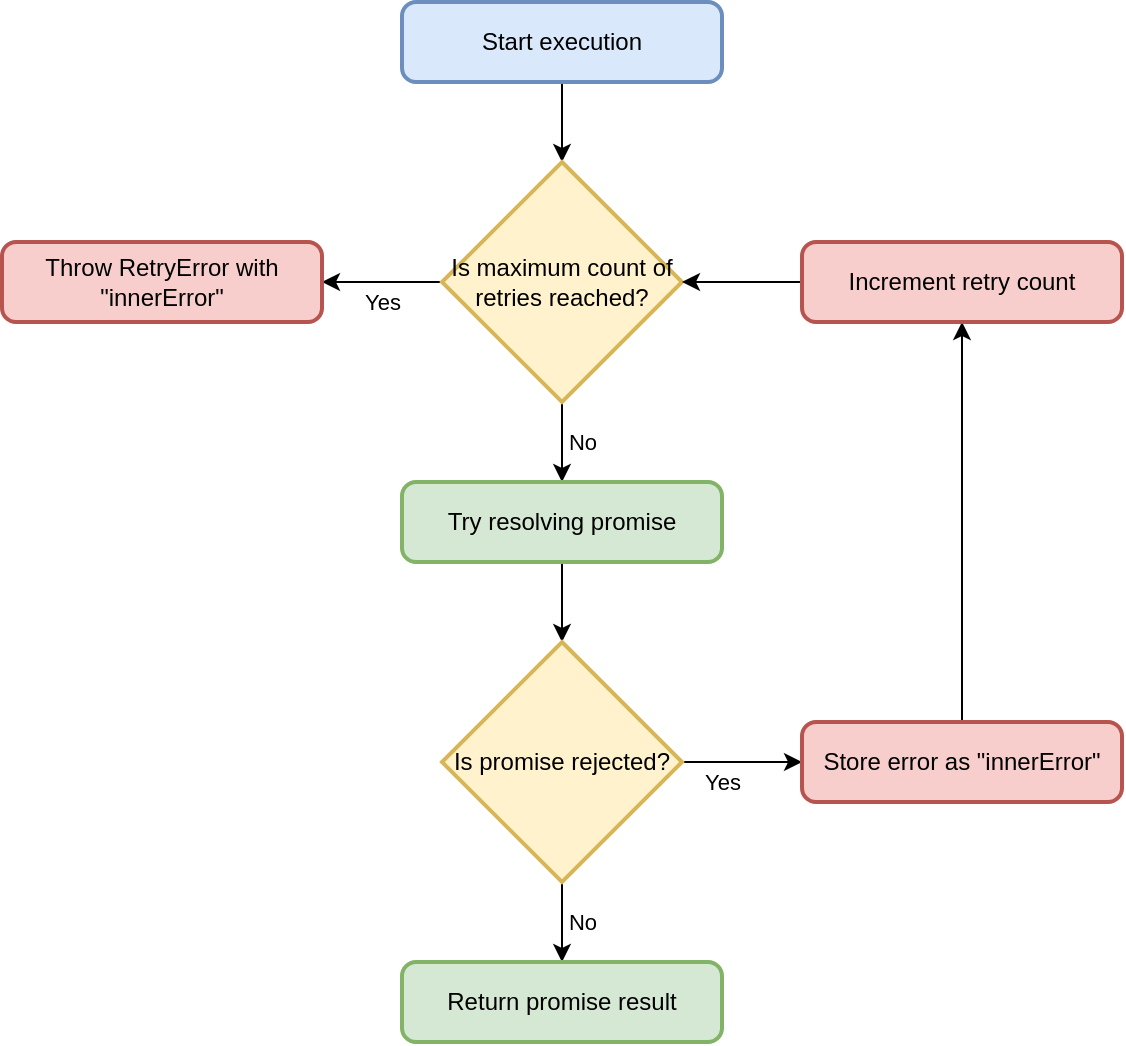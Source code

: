 <mxfile pages="6" version="11.2.5" type="device"><diagram id="q4O7PMCeIwK2-XC1-bKg" name="retry"><mxGraphModel dx="782" dy="495" grid="1" gridSize="10" guides="1" tooltips="1" connect="1" arrows="1" fold="1" page="1" pageScale="1" pageWidth="827" pageHeight="1169" math="0" shadow="0"><root><mxCell id="0"/><mxCell id="1" parent="0"/><mxCell id="xKrGlgBq5T2ujBvnGMAW-10" style="edgeStyle=orthogonalEdgeStyle;rounded=0;orthogonalLoop=1;jettySize=auto;html=1;exitX=0.5;exitY=1;exitDx=0;exitDy=0;entryX=0.5;entryY=0;entryDx=0;entryDy=0;entryPerimeter=0;" parent="1" source="xKrGlgBq5T2ujBvnGMAW-2" target="xKrGlgBq5T2ujBvnGMAW-3" edge="1"><mxGeometry relative="1" as="geometry"/></mxCell><mxCell id="xKrGlgBq5T2ujBvnGMAW-2" value="Start execution" style="rounded=1;whiteSpace=wrap;html=1;absoluteArcSize=1;arcSize=14;strokeWidth=2;fillColor=#dae8fc;strokeColor=#6c8ebf;" parent="1" vertex="1"><mxGeometry x="280" y="40" width="160" height="40" as="geometry"/></mxCell><mxCell id="xKrGlgBq5T2ujBvnGMAW-13" value="No" style="edgeStyle=orthogonalEdgeStyle;rounded=0;orthogonalLoop=1;jettySize=auto;html=1;exitX=0.5;exitY=1;exitDx=0;exitDy=0;exitPerimeter=0;labelBackgroundColor=none;" parent="1" source="xKrGlgBq5T2ujBvnGMAW-3" target="xKrGlgBq5T2ujBvnGMAW-5" edge="1"><mxGeometry y="10" relative="1" as="geometry"><mxPoint as="offset"/></mxGeometry></mxCell><mxCell id="xKrGlgBq5T2ujBvnGMAW-15" value="Yes" style="edgeStyle=orthogonalEdgeStyle;rounded=0;orthogonalLoop=1;jettySize=auto;html=1;exitX=0;exitY=0.5;exitDx=0;exitDy=0;exitPerimeter=0;entryX=1;entryY=0.5;entryDx=0;entryDy=0;labelBackgroundColor=none;jumpStyle=none;" parent="1" source="xKrGlgBq5T2ujBvnGMAW-3" target="xKrGlgBq5T2ujBvnGMAW-4" edge="1"><mxGeometry y="10" relative="1" as="geometry"><mxPoint as="offset"/></mxGeometry></mxCell><mxCell id="xKrGlgBq5T2ujBvnGMAW-3" value="Is maximum count of retries reached?" style="strokeWidth=2;html=1;shape=mxgraph.flowchart.decision;whiteSpace=wrap;fillColor=#fff2cc;strokeColor=#d6b656;" parent="1" vertex="1"><mxGeometry x="300" y="120" width="120" height="120" as="geometry"/></mxCell><mxCell id="xKrGlgBq5T2ujBvnGMAW-4" value="Throw RetryError with &quot;innerError&quot;" style="rounded=1;whiteSpace=wrap;html=1;absoluteArcSize=1;arcSize=14;strokeWidth=2;fillColor=#f8cecc;strokeColor=#b85450;" parent="1" vertex="1"><mxGeometry x="80" y="160" width="160" height="40" as="geometry"/></mxCell><mxCell id="xKrGlgBq5T2ujBvnGMAW-16" style="edgeStyle=orthogonalEdgeStyle;rounded=0;orthogonalLoop=1;jettySize=auto;html=1;exitX=0.5;exitY=1;exitDx=0;exitDy=0;entryX=0.5;entryY=0;entryDx=0;entryDy=0;entryPerimeter=0;" parent="1" source="xKrGlgBq5T2ujBvnGMAW-5" target="xKrGlgBq5T2ujBvnGMAW-6" edge="1"><mxGeometry relative="1" as="geometry"/></mxCell><mxCell id="xKrGlgBq5T2ujBvnGMAW-5" value="Try resolving promise" style="rounded=1;whiteSpace=wrap;html=1;absoluteArcSize=1;arcSize=14;strokeWidth=2;fillColor=#d5e8d4;strokeColor=#82b366;" parent="1" vertex="1"><mxGeometry x="280" y="280" width="160" height="40" as="geometry"/></mxCell><mxCell id="xKrGlgBq5T2ujBvnGMAW-17" value="Yes" style="edgeStyle=orthogonalEdgeStyle;rounded=0;orthogonalLoop=1;jettySize=auto;html=1;exitX=1;exitY=0.5;exitDx=0;exitDy=0;exitPerimeter=0;labelBackgroundColor=none;" parent="1" source="xKrGlgBq5T2ujBvnGMAW-6" target="xKrGlgBq5T2ujBvnGMAW-7" edge="1"><mxGeometry x="-0.333" y="-10" relative="1" as="geometry"><mxPoint as="offset"/></mxGeometry></mxCell><mxCell id="xKrGlgBq5T2ujBvnGMAW-19" value="No" style="edgeStyle=orthogonalEdgeStyle;rounded=0;orthogonalLoop=1;jettySize=auto;html=1;exitX=0.5;exitY=1;exitDx=0;exitDy=0;exitPerimeter=0;entryX=0.5;entryY=0;entryDx=0;entryDy=0;labelBackgroundColor=none;" parent="1" source="xKrGlgBq5T2ujBvnGMAW-6" target="xKrGlgBq5T2ujBvnGMAW-9" edge="1"><mxGeometry y="10" relative="1" as="geometry"><mxPoint as="offset"/></mxGeometry></mxCell><mxCell id="xKrGlgBq5T2ujBvnGMAW-6" value="Is promise rejected?" style="strokeWidth=2;html=1;shape=mxgraph.flowchart.decision;whiteSpace=wrap;fillColor=#fff2cc;strokeColor=#d6b656;" parent="1" vertex="1"><mxGeometry x="300" y="360" width="120" height="120" as="geometry"/></mxCell><mxCell id="xKrGlgBq5T2ujBvnGMAW-18" style="edgeStyle=orthogonalEdgeStyle;rounded=0;orthogonalLoop=1;jettySize=auto;html=1;exitX=0.5;exitY=0;exitDx=0;exitDy=0;entryX=0.5;entryY=1;entryDx=0;entryDy=0;" parent="1" source="xKrGlgBq5T2ujBvnGMAW-7" target="xKrGlgBq5T2ujBvnGMAW-8" edge="1"><mxGeometry relative="1" as="geometry"/></mxCell><mxCell id="xKrGlgBq5T2ujBvnGMAW-7" value="Store error as &quot;innerError&quot;" style="rounded=1;whiteSpace=wrap;html=1;absoluteArcSize=1;arcSize=14;strokeWidth=2;fillColor=#f8cecc;strokeColor=#b85450;" parent="1" vertex="1"><mxGeometry x="480" y="400" width="160" height="40" as="geometry"/></mxCell><mxCell id="xKrGlgBq5T2ujBvnGMAW-14" style="edgeStyle=orthogonalEdgeStyle;rounded=0;orthogonalLoop=1;jettySize=auto;html=1;exitX=0;exitY=0.5;exitDx=0;exitDy=0;entryX=1;entryY=0.5;entryDx=0;entryDy=0;entryPerimeter=0;" parent="1" source="xKrGlgBq5T2ujBvnGMAW-8" target="xKrGlgBq5T2ujBvnGMAW-3" edge="1"><mxGeometry relative="1" as="geometry"/></mxCell><mxCell id="xKrGlgBq5T2ujBvnGMAW-8" value="Increment retry count" style="rounded=1;whiteSpace=wrap;html=1;absoluteArcSize=1;arcSize=14;strokeWidth=2;fillColor=#f8cecc;strokeColor=#b85450;" parent="1" vertex="1"><mxGeometry x="480" y="160" width="160" height="40" as="geometry"/></mxCell><mxCell id="xKrGlgBq5T2ujBvnGMAW-9" value="Return promise result" style="rounded=1;whiteSpace=wrap;html=1;absoluteArcSize=1;arcSize=14;strokeWidth=2;fillColor=#d5e8d4;strokeColor=#82b366;" parent="1" vertex="1"><mxGeometry x="280" y="520" width="160" height="40" as="geometry"/></mxCell></root></mxGraphModel></diagram><diagram id="wcMSnyUFYW31QfKGeepM" name="timeout"><mxGraphModel dx="782" dy="495" grid="1" gridSize="10" guides="1" tooltips="1" connect="1" arrows="1" fold="1" page="1" pageScale="1" pageWidth="827" pageHeight="1169" math="0" shadow="0"><root><mxCell id="ZXaWpVxU5oR0FrbL6ubI-0"/><mxCell id="ZXaWpVxU5oR0FrbL6ubI-1" parent="ZXaWpVxU5oR0FrbL6ubI-0"/><mxCell id="BSaWU2Z-vmn1o6zj2AjQ-0" style="edgeStyle=orthogonalEdgeStyle;rounded=0;jumpStyle=none;orthogonalLoop=1;jettySize=auto;html=1;exitX=0.5;exitY=1;exitDx=0;exitDy=0;entryX=0.5;entryY=0;entryDx=0;entryDy=0;entryPerimeter=0;labelBackgroundColor=none;" parent="ZXaWpVxU5oR0FrbL6ubI-1" source="PLN2S2vmquzle9v5VyXI-0" target="9QbWdn5rzlB1cw46NA4E-0" edge="1"><mxGeometry relative="1" as="geometry"/></mxCell><mxCell id="PLN2S2vmquzle9v5VyXI-0" value="Start execution" style="rounded=1;whiteSpace=wrap;html=1;absoluteArcSize=1;arcSize=14;strokeWidth=2;fillColor=#dae8fc;strokeColor=#6c8ebf;" parent="ZXaWpVxU5oR0FrbL6ubI-1" vertex="1"><mxGeometry x="280" y="40" width="160" height="40" as="geometry"/></mxCell><mxCell id="BSaWU2Z-vmn1o6zj2AjQ-1" value="Yes" style="edgeStyle=orthogonalEdgeStyle;rounded=0;jumpStyle=none;orthogonalLoop=1;jettySize=auto;html=1;exitX=1;exitY=0.5;exitDx=0;exitDy=0;exitPerimeter=0;entryX=0.5;entryY=0;entryDx=0;entryDy=0;labelBackgroundColor=none;" parent="ZXaWpVxU5oR0FrbL6ubI-1" source="9QbWdn5rzlB1cw46NA4E-0" target="58I39O-ljsRe1zD9HlPY-0" edge="1"><mxGeometry x="0.1" y="-80" relative="1" as="geometry"><mxPoint as="offset"/></mxGeometry></mxCell><mxCell id="BSaWU2Z-vmn1o6zj2AjQ-2" value="No" style="edgeStyle=orthogonalEdgeStyle;rounded=0;jumpStyle=none;orthogonalLoop=1;jettySize=auto;html=1;exitX=0;exitY=0.5;exitDx=0;exitDy=0;exitPerimeter=0;entryX=0.5;entryY=0;entryDx=0;entryDy=0;labelBackgroundColor=none;" parent="ZXaWpVxU5oR0FrbL6ubI-1" source="9QbWdn5rzlB1cw46NA4E-0" target="w3Amc5AcXH59SlC2kMta-0" edge="1"><mxGeometry x="0.1" y="80" relative="1" as="geometry"><mxPoint as="offset"/></mxGeometry></mxCell><mxCell id="9QbWdn5rzlB1cw46NA4E-0" value="Does promise resolve within timespan?" style="strokeWidth=2;html=1;shape=mxgraph.flowchart.decision;whiteSpace=wrap;fillColor=#fff2cc;strokeColor=#d6b656;" parent="ZXaWpVxU5oR0FrbL6ubI-1" vertex="1"><mxGeometry x="300" y="120" width="120" height="120" as="geometry"/></mxCell><mxCell id="w3Amc5AcXH59SlC2kMta-0" value="Throw TimeoutError" style="rounded=1;whiteSpace=wrap;html=1;absoluteArcSize=1;arcSize=14;strokeWidth=2;fillColor=#f8cecc;strokeColor=#b85450;" parent="ZXaWpVxU5oR0FrbL6ubI-1" vertex="1"><mxGeometry x="120" y="280" width="160" height="40" as="geometry"/></mxCell><mxCell id="58I39O-ljsRe1zD9HlPY-0" value="Return promise result" style="rounded=1;whiteSpace=wrap;html=1;absoluteArcSize=1;arcSize=14;strokeWidth=2;fillColor=#d5e8d4;strokeColor=#82b366;" parent="ZXaWpVxU5oR0FrbL6ubI-1" vertex="1"><mxGeometry x="440" y="280" width="160" height="40" as="geometry"/></mxCell></root></mxGraphModel></diagram><diagram id="riCnGduusSOj21uT_eVa" name="tokencache"><mxGraphModel dx="782" dy="495" grid="1" gridSize="10" guides="1" tooltips="1" connect="1" arrows="1" fold="1" page="1" pageScale="1" pageWidth="827" pageHeight="1169" math="0" shadow="0"><root><mxCell id="05E5VBgQ1pkgQ6Z6kQO3-0"/><mxCell id="05E5VBgQ1pkgQ6Z6kQO3-1" parent="05E5VBgQ1pkgQ6Z6kQO3-0"/><mxCell id="zk2HyuBDne8o4lxQwbCS-1" style="edgeStyle=orthogonalEdgeStyle;rounded=0;jumpStyle=none;orthogonalLoop=1;jettySize=auto;html=1;exitX=0.5;exitY=1;exitDx=0;exitDy=0;entryX=0.5;entryY=0;entryDx=0;entryDy=0;entryPerimeter=0;labelBackgroundColor=none;" parent="05E5VBgQ1pkgQ6Z6kQO3-1" source="wzYUpo4SQE1-fMR77H0X-0" target="zk2HyuBDne8o4lxQwbCS-0" edge="1"><mxGeometry relative="1" as="geometry"/></mxCell><mxCell id="wzYUpo4SQE1-fMR77H0X-0" value="Request token" style="rounded=1;whiteSpace=wrap;html=1;absoluteArcSize=1;arcSize=14;strokeWidth=2;fillColor=#dae8fc;strokeColor=#6c8ebf;" parent="05E5VBgQ1pkgQ6Z6kQO3-1" vertex="1"><mxGeometry x="280" y="40" width="160" height="40" as="geometry"/></mxCell><mxCell id="61V3CfNz0cZ_IEz1K4tR-1" value="Yes" style="edgeStyle=orthogonalEdgeStyle;rounded=0;jumpStyle=none;orthogonalLoop=1;jettySize=auto;html=1;exitX=1;exitY=0.5;exitDx=0;exitDy=0;exitPerimeter=0;entryX=0.5;entryY=0;entryDx=0;entryDy=0;labelBackgroundColor=none;" parent="05E5VBgQ1pkgQ6Z6kQO3-1" source="zk2HyuBDne8o4lxQwbCS-0" target="61V3CfNz0cZ_IEz1K4tR-0" edge="1"><mxGeometry x="-0.857" y="-10" relative="1" as="geometry"><mxPoint as="offset"/></mxGeometry></mxCell><mxCell id="bfat0yioI5T3QgXTb6Nj-1" value="No" style="edgeStyle=orthogonalEdgeStyle;rounded=0;jumpStyle=none;orthogonalLoop=1;jettySize=auto;html=1;exitX=0;exitY=0.5;exitDx=0;exitDy=0;exitPerimeter=0;entryX=0.5;entryY=0;entryDx=0;entryDy=0;labelBackgroundColor=none;" parent="05E5VBgQ1pkgQ6Z6kQO3-1" source="zk2HyuBDne8o4lxQwbCS-0" target="bfat0yioI5T3QgXTb6Nj-0" edge="1"><mxGeometry x="0.1" y="80" relative="1" as="geometry"><mxPoint as="offset"/></mxGeometry></mxCell><mxCell id="zk2HyuBDne8o4lxQwbCS-0" value="Does token exist and is not expired?" style="strokeWidth=2;html=1;shape=mxgraph.flowchart.decision;whiteSpace=wrap;fillColor=#fff2cc;strokeColor=#d6b656;" parent="05E5VBgQ1pkgQ6Z6kQO3-1" vertex="1"><mxGeometry x="300" y="120" width="120" height="120" as="geometry"/></mxCell><mxCell id="61V3CfNz0cZ_IEz1K4tR-0" value="Return token" style="rounded=1;whiteSpace=wrap;html=1;absoluteArcSize=1;arcSize=14;strokeWidth=2;fillColor=#d5e8d4;strokeColor=#82b366;" parent="05E5VBgQ1pkgQ6Z6kQO3-1" vertex="1"><mxGeometry x="440" y="360" width="160" height="40" as="geometry"/></mxCell><mxCell id="bfat0yioI5T3QgXTb6Nj-3" style="edgeStyle=orthogonalEdgeStyle;rounded=0;jumpStyle=none;orthogonalLoop=1;jettySize=auto;html=1;exitX=0.5;exitY=1;exitDx=0;exitDy=0;entryX=0.5;entryY=0;entryDx=0;entryDy=0;labelBackgroundColor=none;" parent="05E5VBgQ1pkgQ6Z6kQO3-1" source="bfat0yioI5T3QgXTb6Nj-0" target="bfat0yioI5T3QgXTb6Nj-2" edge="1"><mxGeometry relative="1" as="geometry"/></mxCell><mxCell id="bfat0yioI5T3QgXTb6Nj-0" value="Request token from ITokenProvider" style="rounded=1;whiteSpace=wrap;html=1;absoluteArcSize=1;arcSize=14;strokeWidth=2;fillColor=#ffe6cc;strokeColor=#d79b00;" parent="05E5VBgQ1pkgQ6Z6kQO3-1" vertex="1"><mxGeometry x="120" y="280" width="160" height="40" as="geometry"/></mxCell><mxCell id="bfat0yioI5T3QgXTb6Nj-4" style="edgeStyle=orthogonalEdgeStyle;rounded=0;jumpStyle=none;orthogonalLoop=1;jettySize=auto;html=1;exitX=1;exitY=0.5;exitDx=0;exitDy=0;entryX=0;entryY=0.5;entryDx=0;entryDy=0;labelBackgroundColor=none;" parent="05E5VBgQ1pkgQ6Z6kQO3-1" source="bfat0yioI5T3QgXTb6Nj-2" target="61V3CfNz0cZ_IEz1K4tR-0" edge="1"><mxGeometry relative="1" as="geometry"/></mxCell><mxCell id="bfat0yioI5T3QgXTb6Nj-2" value="Save token" style="rounded=1;whiteSpace=wrap;html=1;absoluteArcSize=1;arcSize=14;strokeWidth=2;fillColor=#ffe6cc;strokeColor=#d79b00;" parent="05E5VBgQ1pkgQ6Z6kQO3-1" vertex="1"><mxGeometry x="120" y="360" width="160" height="40" as="geometry"/></mxCell></root></mxGraphModel></diagram><diagram id="SGrMOILTBoR22rOp2F8V" name="memorycache"><mxGraphModel dx="782" dy="495" grid="1" gridSize="10" guides="1" tooltips="1" connect="1" arrows="1" fold="1" page="1" pageScale="1" pageWidth="827" pageHeight="1169" math="0" shadow="0"><root><mxCell id="CxHASYnUepZLhIRD39YX-0"/><mxCell id="CxHASYnUepZLhIRD39YX-1" parent="CxHASYnUepZLhIRD39YX-0"/><mxCell id="3snTTEss2Yc6Ipld11Qv-12" style="edgeStyle=orthogonalEdgeStyle;rounded=0;orthogonalLoop=1;jettySize=auto;html=1;exitX=0.5;exitY=1;exitDx=0;exitDy=0;entryX=0.5;entryY=0;entryDx=0;entryDy=0;" parent="CxHASYnUepZLhIRD39YX-1" source="E3Zz_JwhEYkd5jxgreeJ-0" target="3snTTEss2Yc6Ipld11Qv-7" edge="1"><mxGeometry relative="1" as="geometry"/></mxCell><mxCell id="E3Zz_JwhEYkd5jxgreeJ-0" value="Start execution" style="rounded=1;whiteSpace=wrap;html=1;absoluteArcSize=1;arcSize=14;strokeWidth=2;fillColor=#dae8fc;strokeColor=#6c8ebf;" parent="CxHASYnUepZLhIRD39YX-1" vertex="1"><mxGeometry x="280" y="40" width="160" height="40" as="geometry"/></mxCell><mxCell id="3snTTEss2Yc6Ipld11Qv-21" style="edgeStyle=orthogonalEdgeStyle;rounded=0;orthogonalLoop=1;jettySize=auto;html=1;exitX=0;exitY=0.5;exitDx=0;exitDy=0;exitPerimeter=0;entryX=0.5;entryY=0;entryDx=0;entryDy=0;" parent="CxHASYnUepZLhIRD39YX-1" source="i1-WtpAWq0rteYg1B-IS-0" target="l9WT3rnVqvXfT12kXUz3-0" edge="1"><mxGeometry relative="1" as="geometry"/></mxCell><mxCell id="3snTTEss2Yc6Ipld11Qv-39" value="No" style="text;html=1;resizable=0;points=[];align=center;verticalAlign=middle;labelBackgroundColor=none;" parent="3snTTEss2Yc6Ipld11Qv-21" vertex="1" connectable="0"><mxGeometry x="-0.754" y="3" relative="1" as="geometry"><mxPoint x="17" y="7" as="offset"/></mxGeometry></mxCell><mxCell id="3snTTEss2Yc6Ipld11Qv-22" style="edgeStyle=orthogonalEdgeStyle;rounded=0;orthogonalLoop=1;jettySize=auto;html=1;exitX=1;exitY=0.5;exitDx=0;exitDy=0;exitPerimeter=0;entryX=0.5;entryY=0;entryDx=0;entryDy=0;entryPerimeter=0;" parent="CxHASYnUepZLhIRD39YX-1" source="i1-WtpAWq0rteYg1B-IS-0" target="l9WT3rnVqvXfT12kXUz3-1" edge="1"><mxGeometry relative="1" as="geometry"/></mxCell><mxCell id="3snTTEss2Yc6Ipld11Qv-38" value="Yes" style="text;html=1;resizable=0;points=[];align=center;verticalAlign=middle;labelBackgroundColor=none;" parent="3snTTEss2Yc6Ipld11Qv-22" vertex="1" connectable="0"><mxGeometry x="-0.72" y="-2" relative="1" as="geometry"><mxPoint x="-18" y="8" as="offset"/></mxGeometry></mxCell><mxCell id="i1-WtpAWq0rteYg1B-IS-0" value="Is key provided?" style="strokeWidth=2;html=1;shape=mxgraph.flowchart.decision;whiteSpace=wrap;fillColor=#fff2cc;strokeColor=#d6b656;" parent="CxHASYnUepZLhIRD39YX-1" vertex="1"><mxGeometry x="480" y="480" width="120" height="120" as="geometry"/></mxCell><mxCell id="l9WT3rnVqvXfT12kXUz3-0" value="Throw CacheError" style="rounded=1;whiteSpace=wrap;html=1;absoluteArcSize=1;arcSize=14;strokeWidth=2;fillColor=#f8cecc;strokeColor=#b85450;" parent="CxHASYnUepZLhIRD39YX-1" vertex="1"><mxGeometry x="280" y="640" width="160" height="40" as="geometry"/></mxCell><mxCell id="3snTTEss2Yc6Ipld11Qv-23" style="edgeStyle=orthogonalEdgeStyle;rounded=0;orthogonalLoop=1;jettySize=auto;html=1;exitX=0;exitY=0.5;exitDx=0;exitDy=0;exitPerimeter=0;entryX=0.5;entryY=0;entryDx=0;entryDy=0;" parent="CxHASYnUepZLhIRD39YX-1" source="l9WT3rnVqvXfT12kXUz3-1" target="j1e-2xStgPD6TPfcdr9F-0" edge="1"><mxGeometry relative="1" as="geometry"/></mxCell><mxCell id="3snTTEss2Yc6Ipld11Qv-36" value="Yes" style="text;html=1;resizable=0;points=[];align=center;verticalAlign=middle;labelBackgroundColor=none;" parent="3snTTEss2Yc6Ipld11Qv-23" vertex="1" connectable="0"><mxGeometry x="-0.718" y="-2" relative="1" as="geometry"><mxPoint x="11" y="12" as="offset"/></mxGeometry></mxCell><mxCell id="3snTTEss2Yc6Ipld11Qv-24" style="edgeStyle=orthogonalEdgeStyle;rounded=0;orthogonalLoop=1;jettySize=auto;html=1;exitX=1;exitY=0.5;exitDx=0;exitDy=0;exitPerimeter=0;entryX=0.5;entryY=0;entryDx=0;entryDy=0;" parent="CxHASYnUepZLhIRD39YX-1" source="l9WT3rnVqvXfT12kXUz3-1" target="3snTTEss2Yc6Ipld11Qv-0" edge="1"><mxGeometry relative="1" as="geometry"/></mxCell><mxCell id="3snTTEss2Yc6Ipld11Qv-37" value="No" style="text;html=1;resizable=0;points=[];align=center;verticalAlign=middle;labelBackgroundColor=none;" parent="3snTTEss2Yc6Ipld11Qv-24" vertex="1" connectable="0"><mxGeometry x="-0.718" y="1" relative="1" as="geometry"><mxPoint x="-21" y="11" as="offset"/></mxGeometry></mxCell><mxCell id="l9WT3rnVqvXfT12kXUz3-1" value="Is already in cache and has not expired?" style="strokeWidth=2;html=1;shape=mxgraph.flowchart.decision;whiteSpace=wrap;fillColor=#fff2cc;strokeColor=#d6b656;" parent="CxHASYnUepZLhIRD39YX-1" vertex="1"><mxGeometry x="640" y="640" width="120" height="120" as="geometry"/></mxCell><mxCell id="j1e-2xStgPD6TPfcdr9F-0" value="Return value from cache" style="rounded=1;whiteSpace=wrap;html=1;absoluteArcSize=1;arcSize=14;strokeWidth=2;fillColor=#d5e8d4;strokeColor=#82b366;" parent="CxHASYnUepZLhIRD39YX-1" vertex="1"><mxGeometry x="440" y="800" width="160" height="40" as="geometry"/></mxCell><mxCell id="3snTTEss2Yc6Ipld11Qv-25" style="edgeStyle=orthogonalEdgeStyle;rounded=0;orthogonalLoop=1;jettySize=auto;html=1;exitX=0.5;exitY=1;exitDx=0;exitDy=0;" parent="CxHASYnUepZLhIRD39YX-1" source="3snTTEss2Yc6Ipld11Qv-0" target="3snTTEss2Yc6Ipld11Qv-1" edge="1"><mxGeometry relative="1" as="geometry"/></mxCell><mxCell id="3snTTEss2Yc6Ipld11Qv-0" value="Execute func" style="rounded=1;whiteSpace=wrap;html=1;absoluteArcSize=1;arcSize=14;strokeWidth=2;fillColor=#dae8fc;strokeColor=#6c8ebf;" parent="CxHASYnUepZLhIRD39YX-1" vertex="1"><mxGeometry x="800" y="800" width="160" height="40" as="geometry"/></mxCell><mxCell id="3snTTEss2Yc6Ipld11Qv-26" style="edgeStyle=orthogonalEdgeStyle;rounded=0;orthogonalLoop=1;jettySize=auto;html=1;exitX=0;exitY=0.5;exitDx=0;exitDy=0;exitPerimeter=0;entryX=0.5;entryY=0;entryDx=0;entryDy=0;" parent="CxHASYnUepZLhIRD39YX-1" source="3snTTEss2Yc6Ipld11Qv-1" target="3snTTEss2Yc6Ipld11Qv-3" edge="1"><mxGeometry relative="1" as="geometry"/></mxCell><mxCell id="3snTTEss2Yc6Ipld11Qv-34" value="Yes" style="text;html=1;resizable=0;points=[];align=center;verticalAlign=middle;labelBackgroundColor=none;" parent="3snTTEss2Yc6Ipld11Qv-26" vertex="1" connectable="0"><mxGeometry x="-0.808" y="2" relative="1" as="geometry"><mxPoint x="3" y="8" as="offset"/></mxGeometry></mxCell><mxCell id="3snTTEss2Yc6Ipld11Qv-27" style="edgeStyle=orthogonalEdgeStyle;rounded=0;orthogonalLoop=1;jettySize=auto;html=1;exitX=1;exitY=0.5;exitDx=0;exitDy=0;exitPerimeter=0;entryX=0.5;entryY=0;entryDx=0;entryDy=0;" parent="CxHASYnUepZLhIRD39YX-1" source="3snTTEss2Yc6Ipld11Qv-1" target="3snTTEss2Yc6Ipld11Qv-2" edge="1"><mxGeometry relative="1" as="geometry"/></mxCell><mxCell id="3snTTEss2Yc6Ipld11Qv-35" value="No" style="text;html=1;resizable=0;points=[];align=center;verticalAlign=middle;labelBackgroundColor=none;" parent="3snTTEss2Yc6Ipld11Qv-27" vertex="1" connectable="0"><mxGeometry x="-0.65" y="-2" relative="1" as="geometry"><mxPoint x="-22" y="8" as="offset"/></mxGeometry></mxCell><mxCell id="3snTTEss2Yc6Ipld11Qv-1" value="Has promise resolved?" style="strokeWidth=2;html=1;shape=mxgraph.flowchart.decision;whiteSpace=wrap;fillColor=#fff2cc;strokeColor=#d6b656;" parent="CxHASYnUepZLhIRD39YX-1" vertex="1"><mxGeometry x="820" y="880" width="120" height="120" as="geometry"/></mxCell><mxCell id="3snTTEss2Yc6Ipld11Qv-2" value="Throw CacheError" style="rounded=1;whiteSpace=wrap;html=1;absoluteArcSize=1;arcSize=14;strokeWidth=2;fillColor=#f8cecc;strokeColor=#b85450;" parent="CxHASYnUepZLhIRD39YX-1" vertex="1"><mxGeometry x="1000" y="1040" width="160" height="40" as="geometry"/></mxCell><mxCell id="3snTTEss2Yc6Ipld11Qv-28" style="edgeStyle=orthogonalEdgeStyle;rounded=0;orthogonalLoop=1;jettySize=auto;html=1;exitX=0.5;exitY=1;exitDx=0;exitDy=0;entryX=0.5;entryY=0;entryDx=0;entryDy=0;entryPerimeter=0;" parent="CxHASYnUepZLhIRD39YX-1" source="3snTTEss2Yc6Ipld11Qv-3" target="3snTTEss2Yc6Ipld11Qv-4" edge="1"><mxGeometry relative="1" as="geometry"/></mxCell><mxCell id="3snTTEss2Yc6Ipld11Qv-3" value="Add result to cache, set expiration date" style="rounded=1;whiteSpace=wrap;html=1;absoluteArcSize=1;arcSize=14;strokeWidth=2;fillColor=#dae8fc;strokeColor=#6c8ebf;" parent="CxHASYnUepZLhIRD39YX-1" vertex="1"><mxGeometry x="600" y="1040" width="160" height="40" as="geometry"/></mxCell><mxCell id="3snTTEss2Yc6Ipld11Qv-29" style="edgeStyle=orthogonalEdgeStyle;rounded=0;orthogonalLoop=1;jettySize=auto;html=1;exitX=0;exitY=0.5;exitDx=0;exitDy=0;exitPerimeter=0;entryX=0.5;entryY=0;entryDx=0;entryDy=0;" parent="CxHASYnUepZLhIRD39YX-1" source="3snTTEss2Yc6Ipld11Qv-4" target="3snTTEss2Yc6Ipld11Qv-5" edge="1"><mxGeometry relative="1" as="geometry"/></mxCell><mxCell id="3snTTEss2Yc6Ipld11Qv-32" value="Yes" style="text;html=1;resizable=0;points=[];align=center;verticalAlign=middle;labelBackgroundColor=none;" parent="3snTTEss2Yc6Ipld11Qv-29" vertex="1" connectable="0"><mxGeometry x="-0.6" y="2" relative="1" as="geometry"><mxPoint x="18" y="8" as="offset"/></mxGeometry></mxCell><mxCell id="3snTTEss2Yc6Ipld11Qv-30" style="edgeStyle=orthogonalEdgeStyle;rounded=0;orthogonalLoop=1;jettySize=auto;html=1;exitX=1;exitY=0.5;exitDx=0;exitDy=0;exitPerimeter=0;entryX=0.5;entryY=0;entryDx=0;entryDy=0;" parent="CxHASYnUepZLhIRD39YX-1" source="3snTTEss2Yc6Ipld11Qv-4" target="3snTTEss2Yc6Ipld11Qv-6" edge="1"><mxGeometry relative="1" as="geometry"/></mxCell><mxCell id="3snTTEss2Yc6Ipld11Qv-33" value="No" style="text;html=1;resizable=0;points=[];align=center;verticalAlign=middle;labelBackgroundColor=none;" parent="3snTTEss2Yc6Ipld11Qv-30" vertex="1" connectable="0"><mxGeometry x="-0.667" relative="1" as="geometry"><mxPoint x="-30" y="10" as="offset"/></mxGeometry></mxCell><mxCell id="3snTTEss2Yc6Ipld11Qv-4" value="Has Cache reached queue limit?" style="strokeWidth=2;html=1;shape=mxgraph.flowchart.decision;whiteSpace=wrap;fillColor=#fff2cc;strokeColor=#d6b656;" parent="CxHASYnUepZLhIRD39YX-1" vertex="1"><mxGeometry x="620" y="1120" width="120" height="120" as="geometry"/></mxCell><mxCell id="3snTTEss2Yc6Ipld11Qv-31" style="edgeStyle=orthogonalEdgeStyle;rounded=0;orthogonalLoop=1;jettySize=auto;html=1;exitX=1;exitY=0.5;exitDx=0;exitDy=0;entryX=0;entryY=0.5;entryDx=0;entryDy=0;" parent="CxHASYnUepZLhIRD39YX-1" source="3snTTEss2Yc6Ipld11Qv-5" target="3snTTEss2Yc6Ipld11Qv-6" edge="1"><mxGeometry relative="1" as="geometry"/></mxCell><mxCell id="3snTTEss2Yc6Ipld11Qv-5" value="Remove latest value from cache" style="rounded=1;whiteSpace=wrap;html=1;absoluteArcSize=1;arcSize=14;strokeWidth=2;fillColor=#f8cecc;strokeColor=#b85450;" parent="CxHASYnUepZLhIRD39YX-1" vertex="1"><mxGeometry x="400" y="1280" width="160" height="40" as="geometry"/></mxCell><mxCell id="3snTTEss2Yc6Ipld11Qv-6" value="Return result" style="rounded=1;whiteSpace=wrap;html=1;absoluteArcSize=1;arcSize=14;strokeWidth=2;fillColor=#d5e8d4;strokeColor=#82b366;" parent="CxHASYnUepZLhIRD39YX-1" vertex="1"><mxGeometry x="800" y="1280" width="160" height="40" as="geometry"/></mxCell><mxCell id="3snTTEss2Yc6Ipld11Qv-13" style="edgeStyle=orthogonalEdgeStyle;rounded=0;orthogonalLoop=1;jettySize=auto;html=1;exitX=0.5;exitY=1;exitDx=0;exitDy=0;entryX=0.5;entryY=0;entryDx=0;entryDy=0;entryPerimeter=0;" parent="CxHASYnUepZLhIRD39YX-1" source="3snTTEss2Yc6Ipld11Qv-7" target="3snTTEss2Yc6Ipld11Qv-8" edge="1"><mxGeometry relative="1" as="geometry"/></mxCell><mxCell id="3snTTEss2Yc6Ipld11Qv-7" value="Increment garbage counter" style="rounded=1;whiteSpace=wrap;html=1;absoluteArcSize=1;arcSize=14;strokeWidth=2;fillColor=#dae8fc;strokeColor=#6c8ebf;" parent="CxHASYnUepZLhIRD39YX-1" vertex="1"><mxGeometry x="280" y="120" width="160" height="40" as="geometry"/></mxCell><mxCell id="3snTTEss2Yc6Ipld11Qv-14" style="edgeStyle=orthogonalEdgeStyle;rounded=0;orthogonalLoop=1;jettySize=auto;html=1;exitX=0;exitY=0.5;exitDx=0;exitDy=0;exitPerimeter=0;entryX=0.5;entryY=0;entryDx=0;entryDy=0;" parent="CxHASYnUepZLhIRD39YX-1" source="3snTTEss2Yc6Ipld11Qv-8" target="3snTTEss2Yc6Ipld11Qv-10" edge="1"><mxGeometry relative="1" as="geometry"/></mxCell><mxCell id="3snTTEss2Yc6Ipld11Qv-41" value="Yes" style="text;html=1;resizable=0;points=[];align=center;verticalAlign=middle;labelBackgroundColor=none;" parent="3snTTEss2Yc6Ipld11Qv-14" vertex="1" connectable="0"><mxGeometry x="-0.783" y="3" relative="1" as="geometry"><mxPoint x="6" y="7" as="offset"/></mxGeometry></mxCell><mxCell id="3snTTEss2Yc6Ipld11Qv-20" style="edgeStyle=orthogonalEdgeStyle;rounded=0;orthogonalLoop=1;jettySize=auto;html=1;exitX=1;exitY=0.5;exitDx=0;exitDy=0;exitPerimeter=0;entryX=0.5;entryY=0;entryDx=0;entryDy=0;entryPerimeter=0;" parent="CxHASYnUepZLhIRD39YX-1" source="3snTTEss2Yc6Ipld11Qv-8" target="i1-WtpAWq0rteYg1B-IS-0" edge="1"><mxGeometry relative="1" as="geometry"/></mxCell><mxCell id="3snTTEss2Yc6Ipld11Qv-40" value="No" style="text;html=1;resizable=0;points=[];align=center;verticalAlign=middle;labelBackgroundColor=none;" parent="3snTTEss2Yc6Ipld11Qv-20" vertex="1" connectable="0"><mxGeometry x="-0.729" y="-3" relative="1" as="geometry"><mxPoint x="-36" y="7" as="offset"/></mxGeometry></mxCell><mxCell id="3snTTEss2Yc6Ipld11Qv-8" value="Is garbage counter above threshold?" style="strokeWidth=2;html=1;shape=mxgraph.flowchart.decision;whiteSpace=wrap;fillColor=#fff2cc;strokeColor=#d6b656;" parent="CxHASYnUepZLhIRD39YX-1" vertex="1"><mxGeometry x="300" y="200" width="120" height="120" as="geometry"/></mxCell><mxCell id="3snTTEss2Yc6Ipld11Qv-15" style="edgeStyle=orthogonalEdgeStyle;rounded=0;orthogonalLoop=1;jettySize=auto;html=1;exitX=0.5;exitY=1;exitDx=0;exitDy=0;entryX=0.5;entryY=0;entryDx=0;entryDy=0;" parent="CxHASYnUepZLhIRD39YX-1" source="3snTTEss2Yc6Ipld11Qv-10" target="3snTTEss2Yc6Ipld11Qv-11" edge="1"><mxGeometry relative="1" as="geometry"/></mxCell><mxCell id="3snTTEss2Yc6Ipld11Qv-10" value="Remove expired values from cache" style="rounded=1;whiteSpace=wrap;html=1;absoluteArcSize=1;arcSize=14;strokeWidth=2;fillColor=#f8cecc;strokeColor=#b85450;" parent="CxHASYnUepZLhIRD39YX-1" vertex="1"><mxGeometry x="79.833" y="360.167" width="160" height="40" as="geometry"/></mxCell><mxCell id="3snTTEss2Yc6Ipld11Qv-19" style="edgeStyle=orthogonalEdgeStyle;rounded=0;orthogonalLoop=1;jettySize=auto;html=1;exitX=1;exitY=0.5;exitDx=0;exitDy=0;entryX=0.5;entryY=0;entryDx=0;entryDy=0;entryPerimeter=0;" parent="CxHASYnUepZLhIRD39YX-1" source="3snTTEss2Yc6Ipld11Qv-11" target="i1-WtpAWq0rteYg1B-IS-0" edge="1"><mxGeometry relative="1" as="geometry"/></mxCell><mxCell id="3snTTEss2Yc6Ipld11Qv-11" value="Reset garbage counter" style="rounded=1;whiteSpace=wrap;html=1;absoluteArcSize=1;arcSize=14;strokeWidth=2;fillColor=#dae8fc;strokeColor=#6c8ebf;" parent="CxHASYnUepZLhIRD39YX-1" vertex="1"><mxGeometry x="80" y="440" width="160" height="40" as="geometry"/></mxCell></root></mxGraphModel></diagram><diagram id="GExXzPee3y1jxsN_Llpq" name="circuitbreaker"><mxGraphModel dx="1609" dy="495" grid="1" gridSize="10" guides="1" tooltips="1" connect="1" arrows="1" fold="1" page="1" pageScale="1" pageWidth="827" pageHeight="1169" math="0" shadow="0"><root><mxCell id="IThJpUNgQGtPjmfz0dgt-0"/><mxCell id="IThJpUNgQGtPjmfz0dgt-1" parent="IThJpUNgQGtPjmfz0dgt-0"/><mxCell id="4fQlXAHpYtdiyAUopsKa-34" style="edgeStyle=orthogonalEdgeStyle;rounded=0;orthogonalLoop=1;jettySize=auto;html=1;exitX=0.5;exitY=1;exitDx=0;exitDy=0;entryX=0.5;entryY=0;entryDx=0;entryDy=0;entryPerimeter=0;" edge="1" parent="IThJpUNgQGtPjmfz0dgt-1" source="rABMjzITvGZyXDCNQR1u-0" target="NMSKVzVCVBG9BQcddoD1-0"><mxGeometry relative="1" as="geometry"/></mxCell><mxCell id="rABMjzITvGZyXDCNQR1u-0" value="Start execution" style="rounded=1;whiteSpace=wrap;html=1;absoluteArcSize=1;arcSize=14;strokeWidth=2;fillColor=#dae8fc;strokeColor=#6c8ebf;" vertex="1" parent="IThJpUNgQGtPjmfz0dgt-1"><mxGeometry x="280" y="40" width="160" height="40" as="geometry"/></mxCell><mxCell id="4fQlXAHpYtdiyAUopsKa-31" style="edgeStyle=orthogonalEdgeStyle;rounded=0;orthogonalLoop=1;jettySize=auto;html=1;exitX=0.5;exitY=1;exitDx=0;exitDy=0;exitPerimeter=0;entryX=0.5;entryY=0;entryDx=0;entryDy=0;" edge="1" parent="IThJpUNgQGtPjmfz0dgt-1" source="NMSKVzVCVBG9BQcddoD1-0" target="NMSKVzVCVBG9BQcddoD1-2"><mxGeometry relative="1" as="geometry"/></mxCell><mxCell id="4fQlXAHpYtdiyAUopsKa-32" style="edgeStyle=orthogonalEdgeStyle;rounded=0;orthogonalLoop=1;jettySize=auto;html=1;exitX=0;exitY=0.5;exitDx=0;exitDy=0;exitPerimeter=0;entryX=0.5;entryY=0;entryDx=0;entryDy=0;" edge="1" parent="IThJpUNgQGtPjmfz0dgt-1" source="NMSKVzVCVBG9BQcddoD1-0" target="NMSKVzVCVBG9BQcddoD1-1"><mxGeometry relative="1" as="geometry"/></mxCell><mxCell id="4fQlXAHpYtdiyAUopsKa-33" style="edgeStyle=orthogonalEdgeStyle;rounded=0;orthogonalLoop=1;jettySize=auto;html=1;exitX=1;exitY=0.5;exitDx=0;exitDy=0;exitPerimeter=0;entryX=0.5;entryY=0;entryDx=0;entryDy=0;" edge="1" parent="IThJpUNgQGtPjmfz0dgt-1" source="NMSKVzVCVBG9BQcddoD1-0" target="NMSKVzVCVBG9BQcddoD1-3"><mxGeometry relative="1" as="geometry"/></mxCell><mxCell id="NMSKVzVCVBG9BQcddoD1-0" value="What is the current state?" style="strokeWidth=2;html=1;shape=mxgraph.flowchart.decision;whiteSpace=wrap;fillColor=#fff2cc;strokeColor=#d6b656;" vertex="1" parent="IThJpUNgQGtPjmfz0dgt-1"><mxGeometry x="300" y="120" width="120" height="120" as="geometry"/></mxCell><mxCell id="4fQlXAHpYtdiyAUopsKa-14" style="edgeStyle=orthogonalEdgeStyle;rounded=0;orthogonalLoop=1;jettySize=auto;html=1;exitX=0.5;exitY=1;exitDx=0;exitDy=0;entryX=0.5;entryY=0;entryDx=0;entryDy=0;" edge="1" parent="IThJpUNgQGtPjmfz0dgt-1" source="NMSKVzVCVBG9BQcddoD1-1" target="NMSKVzVCVBG9BQcddoD1-4"><mxGeometry relative="1" as="geometry"/></mxCell><mxCell id="NMSKVzVCVBG9BQcddoD1-1" value="State is closed" style="rounded=1;whiteSpace=wrap;html=1;absoluteArcSize=1;arcSize=14;strokeWidth=2;fillColor=#d5e8d4;strokeColor=#82b366;" vertex="1" parent="IThJpUNgQGtPjmfz0dgt-1"><mxGeometry x="80" y="280" width="160" height="40" as="geometry"/></mxCell><mxCell id="4fQlXAHpYtdiyAUopsKa-13" style="edgeStyle=orthogonalEdgeStyle;rounded=0;orthogonalLoop=1;jettySize=auto;html=1;exitX=0.5;exitY=1;exitDx=0;exitDy=0;entryX=1;entryY=0.5;entryDx=0;entryDy=0;" edge="1" parent="IThJpUNgQGtPjmfz0dgt-1" source="NMSKVzVCVBG9BQcddoD1-2" target="NMSKVzVCVBG9BQcddoD1-4"><mxGeometry relative="1" as="geometry"/></mxCell><mxCell id="NMSKVzVCVBG9BQcddoD1-2" value="State is half open" style="rounded=1;whiteSpace=wrap;html=1;absoluteArcSize=1;arcSize=14;strokeWidth=2;fillColor=#fff2cc;strokeColor=#d6b656;" vertex="1" parent="IThJpUNgQGtPjmfz0dgt-1"><mxGeometry x="280" y="280" width="160" height="40" as="geometry"/></mxCell><mxCell id="4fQlXAHpYtdiyAUopsKa-30" style="edgeStyle=orthogonalEdgeStyle;rounded=0;orthogonalLoop=1;jettySize=auto;html=1;exitX=0.5;exitY=1;exitDx=0;exitDy=0;entryX=0.5;entryY=0;entryDx=0;entryDy=0;entryPerimeter=0;" edge="1" parent="IThJpUNgQGtPjmfz0dgt-1" source="NMSKVzVCVBG9BQcddoD1-3" target="4fQlXAHpYtdiyAUopsKa-8"><mxGeometry relative="1" as="geometry"/></mxCell><mxCell id="NMSKVzVCVBG9BQcddoD1-3" value="State is open" style="rounded=1;whiteSpace=wrap;html=1;absoluteArcSize=1;arcSize=14;strokeWidth=2;fillColor=#f8cecc;strokeColor=#b85450;" vertex="1" parent="IThJpUNgQGtPjmfz0dgt-1"><mxGeometry x="480" y="280" width="160" height="40" as="geometry"/></mxCell><mxCell id="4fQlXAHpYtdiyAUopsKa-15" style="edgeStyle=orthogonalEdgeStyle;rounded=0;orthogonalLoop=1;jettySize=auto;html=1;exitX=0.5;exitY=1;exitDx=0;exitDy=0;entryX=0.5;entryY=0;entryDx=0;entryDy=0;entryPerimeter=0;" edge="1" parent="IThJpUNgQGtPjmfz0dgt-1" source="NMSKVzVCVBG9BQcddoD1-4" target="4fQlXAHpYtdiyAUopsKa-0"><mxGeometry relative="1" as="geometry"/></mxCell><mxCell id="NMSKVzVCVBG9BQcddoD1-4" value="Execute func" style="rounded=1;whiteSpace=wrap;html=1;absoluteArcSize=1;arcSize=14;strokeWidth=2;fillColor=#d5e8d4;strokeColor=#82b366;" vertex="1" parent="IThJpUNgQGtPjmfz0dgt-1"><mxGeometry x="80" y="360" width="160" height="40" as="geometry"/></mxCell><mxCell id="4fQlXAHpYtdiyAUopsKa-16" value="Yes" style="edgeStyle=orthogonalEdgeStyle;rounded=0;orthogonalLoop=1;jettySize=auto;html=1;exitX=1;exitY=0.5;exitDx=0;exitDy=0;exitPerimeter=0;entryX=0;entryY=0.5;entryDx=0;entryDy=0;" edge="1" parent="IThJpUNgQGtPjmfz0dgt-1" source="4fQlXAHpYtdiyAUopsKa-0" target="4fQlXAHpYtdiyAUopsKa-5"><mxGeometry x="0.016" y="28" relative="1" as="geometry"><mxPoint x="-20" y="8" as="offset"/></mxGeometry></mxCell><mxCell id="4fQlXAHpYtdiyAUopsKa-17" value="No" style="edgeStyle=orthogonalEdgeStyle;rounded=0;orthogonalLoop=1;jettySize=auto;html=1;exitX=0.5;exitY=1;exitDx=0;exitDy=0;exitPerimeter=0;entryX=0.5;entryY=0;entryDx=0;entryDy=0;entryPerimeter=0;" edge="1" parent="IThJpUNgQGtPjmfz0dgt-1" source="4fQlXAHpYtdiyAUopsKa-0" target="4fQlXAHpYtdiyAUopsKa-1"><mxGeometry x="-0.571" y="20" relative="1" as="geometry"><mxPoint as="offset"/></mxGeometry></mxCell><mxCell id="4fQlXAHpYtdiyAUopsKa-0" value="Error?" style="strokeWidth=2;html=1;shape=mxgraph.flowchart.decision;whiteSpace=wrap;fillColor=#fff2cc;strokeColor=#d6b656;" vertex="1" parent="IThJpUNgQGtPjmfz0dgt-1"><mxGeometry x="100" y="441.333" width="120" height="120" as="geometry"/></mxCell><mxCell id="4fQlXAHpYtdiyAUopsKa-18" value="Yes" style="edgeStyle=orthogonalEdgeStyle;rounded=0;orthogonalLoop=1;jettySize=auto;html=1;exitX=0;exitY=0.5;exitDx=0;exitDy=0;exitPerimeter=0;entryX=1;entryY=0.5;entryDx=0;entryDy=0;" edge="1" parent="IThJpUNgQGtPjmfz0dgt-1" source="4fQlXAHpYtdiyAUopsKa-1" target="4fQlXAHpYtdiyAUopsKa-4"><mxGeometry y="-13" relative="1" as="geometry"><mxPoint as="offset"/></mxGeometry></mxCell><mxCell id="4fQlXAHpYtdiyAUopsKa-21" value="No" style="edgeStyle=orthogonalEdgeStyle;rounded=0;orthogonalLoop=1;jettySize=auto;html=1;exitX=0.5;exitY=1;exitDx=0;exitDy=0;exitPerimeter=0;" edge="1" parent="IThJpUNgQGtPjmfz0dgt-1" source="4fQlXAHpYtdiyAUopsKa-1"><mxGeometry x="-0.88" y="10" relative="1" as="geometry"><mxPoint x="160" y="840" as="targetPoint"/><mxPoint as="offset"/></mxGeometry></mxCell><mxCell id="4fQlXAHpYtdiyAUopsKa-1" value="Was half open?" style="strokeWidth=2;html=1;shape=mxgraph.flowchart.decision;whiteSpace=wrap;fillColor=#fff2cc;strokeColor=#d6b656;" vertex="1" parent="IThJpUNgQGtPjmfz0dgt-1"><mxGeometry x="100" y="602.833" width="120" height="120" as="geometry"/></mxCell><mxCell id="4fQlXAHpYtdiyAUopsKa-2" value="Return result" style="rounded=1;whiteSpace=wrap;html=1;absoluteArcSize=1;arcSize=14;strokeWidth=2;fillColor=#d5e8d4;strokeColor=#82b366;" vertex="1" parent="IThJpUNgQGtPjmfz0dgt-1"><mxGeometry x="80" y="840" width="160" height="40" as="geometry"/></mxCell><mxCell id="4fQlXAHpYtdiyAUopsKa-20" style="edgeStyle=orthogonalEdgeStyle;rounded=0;orthogonalLoop=1;jettySize=auto;html=1;exitX=0.5;exitY=1;exitDx=0;exitDy=0;entryX=0.5;entryY=0;entryDx=0;entryDy=0;" edge="1" parent="IThJpUNgQGtPjmfz0dgt-1" source="4fQlXAHpYtdiyAUopsKa-3" target="4fQlXAHpYtdiyAUopsKa-2"><mxGeometry relative="1" as="geometry"/></mxCell><mxCell id="4fQlXAHpYtdiyAUopsKa-3" value="Set state to close" style="rounded=1;whiteSpace=wrap;html=1;absoluteArcSize=1;arcSize=14;strokeWidth=2;fillColor=#d5e8d4;strokeColor=#82b366;" vertex="1" parent="IThJpUNgQGtPjmfz0dgt-1"><mxGeometry x="-120" y="723" width="160" height="40" as="geometry"/></mxCell><mxCell id="4fQlXAHpYtdiyAUopsKa-19" style="edgeStyle=orthogonalEdgeStyle;rounded=0;orthogonalLoop=1;jettySize=auto;html=1;exitX=0.5;exitY=1;exitDx=0;exitDy=0;entryX=0.5;entryY=0;entryDx=0;entryDy=0;" edge="1" parent="IThJpUNgQGtPjmfz0dgt-1" source="4fQlXAHpYtdiyAUopsKa-4" target="4fQlXAHpYtdiyAUopsKa-3"><mxGeometry relative="1" as="geometry"/></mxCell><mxCell id="4fQlXAHpYtdiyAUopsKa-4" value="Reset current failed calls counter" style="rounded=1;whiteSpace=wrap;html=1;absoluteArcSize=1;arcSize=14;strokeWidth=2;fillColor=#d5e8d4;strokeColor=#82b366;" vertex="1" parent="IThJpUNgQGtPjmfz0dgt-1"><mxGeometry x="-120.167" y="643" width="160" height="40" as="geometry"/></mxCell><mxCell id="4fQlXAHpYtdiyAUopsKa-22" style="edgeStyle=orthogonalEdgeStyle;rounded=0;orthogonalLoop=1;jettySize=auto;html=1;exitX=0.5;exitY=1;exitDx=0;exitDy=0;" edge="1" parent="IThJpUNgQGtPjmfz0dgt-1" source="4fQlXAHpYtdiyAUopsKa-5" target="4fQlXAHpYtdiyAUopsKa-6"><mxGeometry relative="1" as="geometry"/></mxCell><mxCell id="4fQlXAHpYtdiyAUopsKa-5" value="Increment current failed calls counter" style="rounded=1;whiteSpace=wrap;html=1;absoluteArcSize=1;arcSize=14;strokeWidth=2;fillColor=#fff2cc;strokeColor=#d6b656;" vertex="1" parent="IThJpUNgQGtPjmfz0dgt-1"><mxGeometry x="280" y="480" width="160" height="40" as="geometry"/></mxCell><mxCell id="4fQlXAHpYtdiyAUopsKa-25" value="Yes" style="edgeStyle=orthogonalEdgeStyle;rounded=0;orthogonalLoop=1;jettySize=auto;html=1;exitX=0.5;exitY=1;exitDx=0;exitDy=0;exitPerimeter=0;entryX=0.5;entryY=0;entryDx=0;entryDy=0;" edge="1" parent="IThJpUNgQGtPjmfz0dgt-1" source="4fQlXAHpYtdiyAUopsKa-6" target="4fQlXAHpYtdiyAUopsKa-7"><mxGeometry x="-1" y="20" relative="1" as="geometry"><mxPoint as="offset"/></mxGeometry></mxCell><mxCell id="4fQlXAHpYtdiyAUopsKa-28" value="No" style="edgeStyle=orthogonalEdgeStyle;rounded=0;orthogonalLoop=1;jettySize=auto;html=1;exitX=1;exitY=0.5;exitDx=0;exitDy=0;exitPerimeter=0;entryX=0.5;entryY=0;entryDx=0;entryDy=0;" edge="1" parent="IThJpUNgQGtPjmfz0dgt-1" source="4fQlXAHpYtdiyAUopsKa-6" target="4fQlXAHpYtdiyAUopsKa-9"><mxGeometry x="-0.95" y="13" relative="1" as="geometry"><mxPoint as="offset"/></mxGeometry></mxCell><mxCell id="4fQlXAHpYtdiyAUopsKa-6" value="Failed calls count equals maximum failed calls or was half open?" style="strokeWidth=2;html=1;shape=mxgraph.flowchart.decision;whiteSpace=wrap;fillColor=#fff2cc;strokeColor=#d6b656;" vertex="1" parent="IThJpUNgQGtPjmfz0dgt-1"><mxGeometry x="300" y="602.833" width="120" height="120" as="geometry"/></mxCell><mxCell id="4fQlXAHpYtdiyAUopsKa-26" style="edgeStyle=orthogonalEdgeStyle;rounded=0;orthogonalLoop=1;jettySize=auto;html=1;exitX=0.5;exitY=1;exitDx=0;exitDy=0;entryX=0.5;entryY=0;entryDx=0;entryDy=0;" edge="1" parent="IThJpUNgQGtPjmfz0dgt-1" source="4fQlXAHpYtdiyAUopsKa-7" target="4fQlXAHpYtdiyAUopsKa-24"><mxGeometry relative="1" as="geometry"/></mxCell><mxCell id="4fQlXAHpYtdiyAUopsKa-7" value="Set open expiration" style="rounded=1;whiteSpace=wrap;html=1;absoluteArcSize=1;arcSize=14;strokeWidth=2;fillColor=#f8cecc;strokeColor=#b85450;" vertex="1" parent="IThJpUNgQGtPjmfz0dgt-1"><mxGeometry x="280" y="763" width="160" height="40" as="geometry"/></mxCell><mxCell id="4fQlXAHpYtdiyAUopsKa-11" value="Yes" style="edgeStyle=orthogonalEdgeStyle;rounded=0;orthogonalLoop=1;jettySize=auto;html=1;exitX=0;exitY=0.5;exitDx=0;exitDy=0;exitPerimeter=0;entryX=1;entryY=0.5;entryDx=0;entryDy=0;" edge="1" parent="IThJpUNgQGtPjmfz0dgt-1" source="4fQlXAHpYtdiyAUopsKa-8" target="4fQlXAHpYtdiyAUopsKa-10"><mxGeometry y="-10" relative="1" as="geometry"><mxPoint as="offset"/></mxGeometry></mxCell><mxCell id="4fQlXAHpYtdiyAUopsKa-29" value="No" style="edgeStyle=orthogonalEdgeStyle;rounded=0;orthogonalLoop=1;jettySize=auto;html=1;exitX=0.5;exitY=1;exitDx=0;exitDy=0;exitPerimeter=0;" edge="1" parent="IThJpUNgQGtPjmfz0dgt-1" source="4fQlXAHpYtdiyAUopsKa-8"><mxGeometry x="-0.956" y="20" relative="1" as="geometry"><mxPoint x="560" y="932" as="targetPoint"/><mxPoint as="offset"/></mxGeometry></mxCell><mxCell id="4fQlXAHpYtdiyAUopsKa-8" value="Open expiration expired?" style="strokeWidth=2;html=1;shape=mxgraph.flowchart.decision;whiteSpace=wrap;fillColor=#f8cecc;strokeColor=#b85450;" vertex="1" parent="IThJpUNgQGtPjmfz0dgt-1"><mxGeometry x="500" y="359.833" width="120" height="120" as="geometry"/></mxCell><mxCell id="4fQlXAHpYtdiyAUopsKa-9" value="Throw CircuitBreakerError" style="rounded=1;whiteSpace=wrap;html=1;absoluteArcSize=1;arcSize=14;strokeWidth=2;fillColor=#f8cecc;strokeColor=#b85450;" vertex="1" parent="IThJpUNgQGtPjmfz0dgt-1"><mxGeometry x="480" y="920" width="160" height="40" as="geometry"/></mxCell><mxCell id="4fQlXAHpYtdiyAUopsKa-12" style="edgeStyle=orthogonalEdgeStyle;rounded=0;orthogonalLoop=1;jettySize=auto;html=1;entryX=1;entryY=0.5;entryDx=0;entryDy=0;" edge="1" parent="IThJpUNgQGtPjmfz0dgt-1" source="4fQlXAHpYtdiyAUopsKa-10" target="NMSKVzVCVBG9BQcddoD1-4"><mxGeometry relative="1" as="geometry"/></mxCell><mxCell id="4fQlXAHpYtdiyAUopsKa-10" value="Set state to half open" style="rounded=1;whiteSpace=wrap;html=1;absoluteArcSize=1;arcSize=14;strokeWidth=2;fillColor=#fff2cc;strokeColor=#d6b656;" vertex="1" parent="IThJpUNgQGtPjmfz0dgt-1"><mxGeometry x="280" y="400" width="160" height="40" as="geometry"/></mxCell><mxCell id="4fQlXAHpYtdiyAUopsKa-27" style="edgeStyle=orthogonalEdgeStyle;rounded=0;orthogonalLoop=1;jettySize=auto;html=1;exitX=0.5;exitY=1;exitDx=0;exitDy=0;entryX=0.5;entryY=0;entryDx=0;entryDy=0;" edge="1" parent="IThJpUNgQGtPjmfz0dgt-1" source="4fQlXAHpYtdiyAUopsKa-24" target="4fQlXAHpYtdiyAUopsKa-9"><mxGeometry relative="1" as="geometry"/></mxCell><mxCell id="4fQlXAHpYtdiyAUopsKa-24" value="Set state to open" style="rounded=1;whiteSpace=wrap;html=1;absoluteArcSize=1;arcSize=14;strokeWidth=2;fillColor=#f8cecc;strokeColor=#b85450;" vertex="1" parent="IThJpUNgQGtPjmfz0dgt-1"><mxGeometry x="280" y="840" width="160" height="40" as="geometry"/></mxCell></root></mxGraphModel></diagram><diagram id="_48U5TUgTj1d2GMGGgrj" name="pipeline"><mxGraphModel dx="782" dy="495" grid="1" gridSize="10" guides="1" tooltips="1" connect="1" arrows="1" fold="1" page="1" pageScale="1" pageWidth="827" pageHeight="1169" math="0" shadow="0"><root><mxCell id="Anj9DSWCYjItfMpg70pp-0"/><mxCell id="Anj9DSWCYjItfMpg70pp-1" parent="Anj9DSWCYjItfMpg70pp-0"/><mxCell id="sGf3pyTmIPKF0tBsVTaC-3" style="edgeStyle=orthogonalEdgeStyle;rounded=0;orthogonalLoop=1;jettySize=auto;html=1;exitX=0.5;exitY=1;exitDx=0;exitDy=0;entryX=0.5;entryY=0;entryDx=0;entryDy=0;" edge="1" parent="Anj9DSWCYjItfMpg70pp-1" source="k7HtK0tQN3JgsXV-DACr-0" target="sGf3pyTmIPKF0tBsVTaC-0"><mxGeometry relative="1" as="geometry"/></mxCell><mxCell id="k7HtK0tQN3JgsXV-DACr-0" value="Start execution" style="rounded=1;whiteSpace=wrap;html=1;absoluteArcSize=1;arcSize=14;strokeWidth=2;fillColor=#dae8fc;strokeColor=#6c8ebf;" vertex="1" parent="Anj9DSWCYjItfMpg70pp-1"><mxGeometry x="280" y="40" width="160" height="40" as="geometry"/></mxCell><mxCell id="sGf3pyTmIPKF0tBsVTaC-4" style="edgeStyle=orthogonalEdgeStyle;rounded=0;orthogonalLoop=1;jettySize=auto;html=1;exitX=0.5;exitY=1;exitDx=0;exitDy=0;entryX=0.5;entryY=0;entryDx=0;entryDy=0;" edge="1" parent="Anj9DSWCYjItfMpg70pp-1" source="sGf3pyTmIPKF0tBsVTaC-0" target="sGf3pyTmIPKF0tBsVTaC-1"><mxGeometry relative="1" as="geometry"/></mxCell><mxCell id="sGf3pyTmIPKF0tBsVTaC-0" value="Execute in pipeline item" style="rounded=1;whiteSpace=wrap;html=1;absoluteArcSize=1;arcSize=14;strokeWidth=2;fillColor=#d5e8d4;strokeColor=#82b366;" vertex="1" parent="Anj9DSWCYjItfMpg70pp-1"><mxGeometry x="280" y="120" width="160" height="40" as="geometry"/></mxCell><mxCell id="sGf3pyTmIPKF0tBsVTaC-5" style="edgeStyle=orthogonalEdgeStyle;rounded=0;orthogonalLoop=1;jettySize=auto;html=1;exitX=0.5;exitY=1;exitDx=0;exitDy=0;entryX=0.5;entryY=0;entryDx=0;entryDy=0;" edge="1" parent="Anj9DSWCYjItfMpg70pp-1" source="sGf3pyTmIPKF0tBsVTaC-1" target="sGf3pyTmIPKF0tBsVTaC-2"><mxGeometry relative="1" as="geometry"/></mxCell><mxCell id="sGf3pyTmIPKF0tBsVTaC-1" value="Execute in pipeline item" style="rounded=1;whiteSpace=wrap;html=1;absoluteArcSize=1;arcSize=14;strokeWidth=2;fillColor=#d5e8d4;strokeColor=#82b366;" vertex="1" parent="Anj9DSWCYjItfMpg70pp-1"><mxGeometry x="280" y="200" width="160" height="40" as="geometry"/></mxCell><mxCell id="sGf3pyTmIPKF0tBsVTaC-2" value="Execute in pipeline item" style="rounded=1;whiteSpace=wrap;html=1;absoluteArcSize=1;arcSize=14;strokeWidth=2;fillColor=#d5e8d4;strokeColor=#82b366;" vertex="1" parent="Anj9DSWCYjItfMpg70pp-1"><mxGeometry x="280" y="280" width="160" height="40" as="geometry"/></mxCell></root></mxGraphModel></diagram></mxfile>
